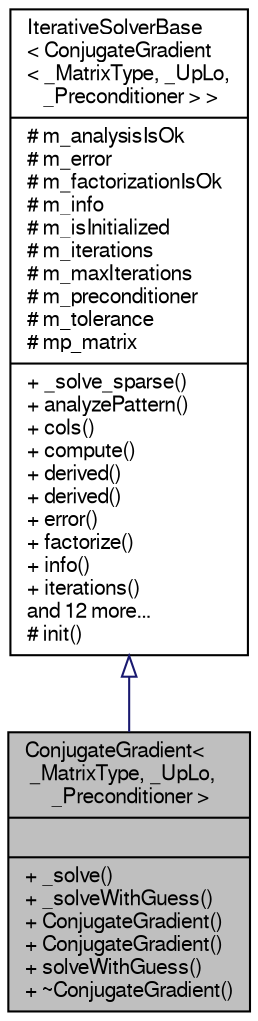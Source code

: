 digraph "ConjugateGradient&lt; _MatrixType, _UpLo, _Preconditioner &gt;"
{
  edge [fontname="FreeSans",fontsize="10",labelfontname="FreeSans",labelfontsize="10"];
  node [fontname="FreeSans",fontsize="10",shape=record];
  Node1 [label="{ConjugateGradient\<\l _MatrixType, _UpLo,\l _Preconditioner \>\n||+ _solve()\l+ _solveWithGuess()\l+ ConjugateGradient()\l+ ConjugateGradient()\l+ solveWithGuess()\l+ ~ConjugateGradient()\l}",height=0.2,width=0.4,color="black", fillcolor="grey75", style="filled" fontcolor="black"];
  Node2 -> Node1 [dir="back",color="midnightblue",fontsize="10",style="solid",arrowtail="onormal",fontname="FreeSans"];
  Node2 [label="{IterativeSolverBase\l\< ConjugateGradient\l\< _MatrixType, _UpLo,\l _Preconditioner \> \>\n|# m_analysisIsOk\l# m_error\l# m_factorizationIsOk\l# m_info\l# m_isInitialized\l# m_iterations\l# m_maxIterations\l# m_preconditioner\l# m_tolerance\l# mp_matrix\l|+ _solve_sparse()\l+ analyzePattern()\l+ cols()\l+ compute()\l+ derived()\l+ derived()\l+ error()\l+ factorize()\l+ info()\l+ iterations()\land 12 more...\l# init()\l}",height=0.2,width=0.4,color="black", fillcolor="white", style="filled",URL="$classEigen_1_1IterativeSolverBase.html"];
}
